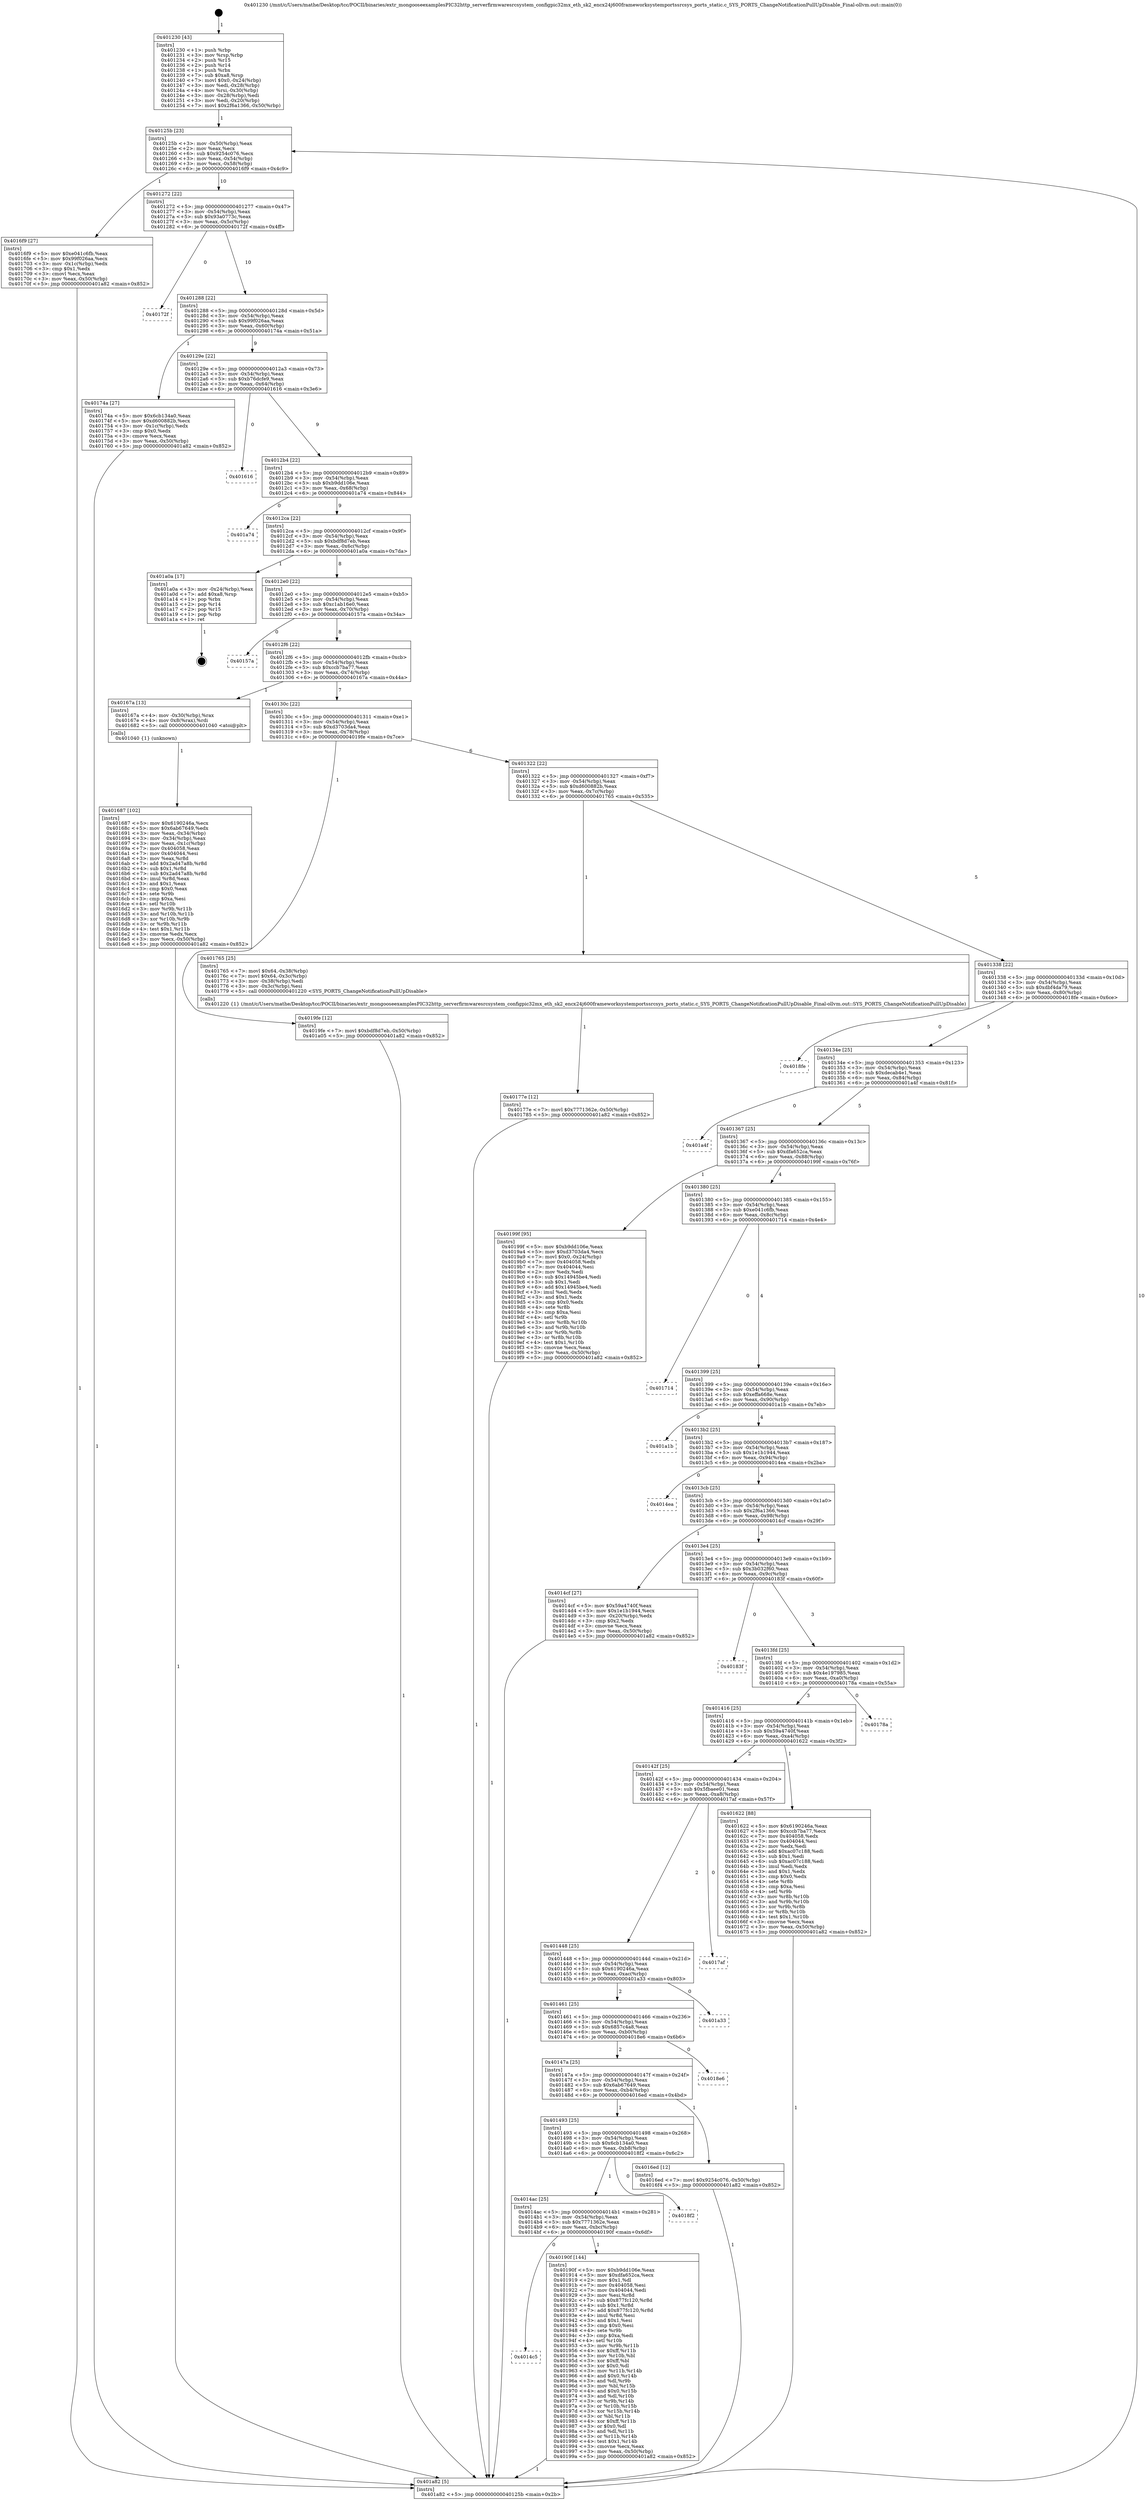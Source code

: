 digraph "0x401230" {
  label = "0x401230 (/mnt/c/Users/mathe/Desktop/tcc/POCII/binaries/extr_mongooseexamplesPIC32http_serverfirmwaresrcsystem_configpic32mx_eth_sk2_encx24j600frameworksystemportssrcsys_ports_static.c_SYS_PORTS_ChangeNotificationPullUpDisable_Final-ollvm.out::main(0))"
  labelloc = "t"
  node[shape=record]

  Entry [label="",width=0.3,height=0.3,shape=circle,fillcolor=black,style=filled]
  "0x40125b" [label="{
     0x40125b [23]\l
     | [instrs]\l
     &nbsp;&nbsp;0x40125b \<+3\>: mov -0x50(%rbp),%eax\l
     &nbsp;&nbsp;0x40125e \<+2\>: mov %eax,%ecx\l
     &nbsp;&nbsp;0x401260 \<+6\>: sub $0x9254c076,%ecx\l
     &nbsp;&nbsp;0x401266 \<+3\>: mov %eax,-0x54(%rbp)\l
     &nbsp;&nbsp;0x401269 \<+3\>: mov %ecx,-0x58(%rbp)\l
     &nbsp;&nbsp;0x40126c \<+6\>: je 00000000004016f9 \<main+0x4c9\>\l
  }"]
  "0x4016f9" [label="{
     0x4016f9 [27]\l
     | [instrs]\l
     &nbsp;&nbsp;0x4016f9 \<+5\>: mov $0xe041c6fb,%eax\l
     &nbsp;&nbsp;0x4016fe \<+5\>: mov $0x99f026aa,%ecx\l
     &nbsp;&nbsp;0x401703 \<+3\>: mov -0x1c(%rbp),%edx\l
     &nbsp;&nbsp;0x401706 \<+3\>: cmp $0x1,%edx\l
     &nbsp;&nbsp;0x401709 \<+3\>: cmovl %ecx,%eax\l
     &nbsp;&nbsp;0x40170c \<+3\>: mov %eax,-0x50(%rbp)\l
     &nbsp;&nbsp;0x40170f \<+5\>: jmp 0000000000401a82 \<main+0x852\>\l
  }"]
  "0x401272" [label="{
     0x401272 [22]\l
     | [instrs]\l
     &nbsp;&nbsp;0x401272 \<+5\>: jmp 0000000000401277 \<main+0x47\>\l
     &nbsp;&nbsp;0x401277 \<+3\>: mov -0x54(%rbp),%eax\l
     &nbsp;&nbsp;0x40127a \<+5\>: sub $0x93a0773c,%eax\l
     &nbsp;&nbsp;0x40127f \<+3\>: mov %eax,-0x5c(%rbp)\l
     &nbsp;&nbsp;0x401282 \<+6\>: je 000000000040172f \<main+0x4ff\>\l
  }"]
  Exit [label="",width=0.3,height=0.3,shape=circle,fillcolor=black,style=filled,peripheries=2]
  "0x40172f" [label="{
     0x40172f\l
  }", style=dashed]
  "0x401288" [label="{
     0x401288 [22]\l
     | [instrs]\l
     &nbsp;&nbsp;0x401288 \<+5\>: jmp 000000000040128d \<main+0x5d\>\l
     &nbsp;&nbsp;0x40128d \<+3\>: mov -0x54(%rbp),%eax\l
     &nbsp;&nbsp;0x401290 \<+5\>: sub $0x99f026aa,%eax\l
     &nbsp;&nbsp;0x401295 \<+3\>: mov %eax,-0x60(%rbp)\l
     &nbsp;&nbsp;0x401298 \<+6\>: je 000000000040174a \<main+0x51a\>\l
  }"]
  "0x4014c5" [label="{
     0x4014c5\l
  }", style=dashed]
  "0x40174a" [label="{
     0x40174a [27]\l
     | [instrs]\l
     &nbsp;&nbsp;0x40174a \<+5\>: mov $0x6cb134a0,%eax\l
     &nbsp;&nbsp;0x40174f \<+5\>: mov $0xd600882b,%ecx\l
     &nbsp;&nbsp;0x401754 \<+3\>: mov -0x1c(%rbp),%edx\l
     &nbsp;&nbsp;0x401757 \<+3\>: cmp $0x0,%edx\l
     &nbsp;&nbsp;0x40175a \<+3\>: cmove %ecx,%eax\l
     &nbsp;&nbsp;0x40175d \<+3\>: mov %eax,-0x50(%rbp)\l
     &nbsp;&nbsp;0x401760 \<+5\>: jmp 0000000000401a82 \<main+0x852\>\l
  }"]
  "0x40129e" [label="{
     0x40129e [22]\l
     | [instrs]\l
     &nbsp;&nbsp;0x40129e \<+5\>: jmp 00000000004012a3 \<main+0x73\>\l
     &nbsp;&nbsp;0x4012a3 \<+3\>: mov -0x54(%rbp),%eax\l
     &nbsp;&nbsp;0x4012a6 \<+5\>: sub $0xb76dcfe9,%eax\l
     &nbsp;&nbsp;0x4012ab \<+3\>: mov %eax,-0x64(%rbp)\l
     &nbsp;&nbsp;0x4012ae \<+6\>: je 0000000000401616 \<main+0x3e6\>\l
  }"]
  "0x40190f" [label="{
     0x40190f [144]\l
     | [instrs]\l
     &nbsp;&nbsp;0x40190f \<+5\>: mov $0xb9dd106e,%eax\l
     &nbsp;&nbsp;0x401914 \<+5\>: mov $0xdfa652ca,%ecx\l
     &nbsp;&nbsp;0x401919 \<+2\>: mov $0x1,%dl\l
     &nbsp;&nbsp;0x40191b \<+7\>: mov 0x404058,%esi\l
     &nbsp;&nbsp;0x401922 \<+7\>: mov 0x404044,%edi\l
     &nbsp;&nbsp;0x401929 \<+3\>: mov %esi,%r8d\l
     &nbsp;&nbsp;0x40192c \<+7\>: sub $0x877fc120,%r8d\l
     &nbsp;&nbsp;0x401933 \<+4\>: sub $0x1,%r8d\l
     &nbsp;&nbsp;0x401937 \<+7\>: add $0x877fc120,%r8d\l
     &nbsp;&nbsp;0x40193e \<+4\>: imul %r8d,%esi\l
     &nbsp;&nbsp;0x401942 \<+3\>: and $0x1,%esi\l
     &nbsp;&nbsp;0x401945 \<+3\>: cmp $0x0,%esi\l
     &nbsp;&nbsp;0x401948 \<+4\>: sete %r9b\l
     &nbsp;&nbsp;0x40194c \<+3\>: cmp $0xa,%edi\l
     &nbsp;&nbsp;0x40194f \<+4\>: setl %r10b\l
     &nbsp;&nbsp;0x401953 \<+3\>: mov %r9b,%r11b\l
     &nbsp;&nbsp;0x401956 \<+4\>: xor $0xff,%r11b\l
     &nbsp;&nbsp;0x40195a \<+3\>: mov %r10b,%bl\l
     &nbsp;&nbsp;0x40195d \<+3\>: xor $0xff,%bl\l
     &nbsp;&nbsp;0x401960 \<+3\>: xor $0x0,%dl\l
     &nbsp;&nbsp;0x401963 \<+3\>: mov %r11b,%r14b\l
     &nbsp;&nbsp;0x401966 \<+4\>: and $0x0,%r14b\l
     &nbsp;&nbsp;0x40196a \<+3\>: and %dl,%r9b\l
     &nbsp;&nbsp;0x40196d \<+3\>: mov %bl,%r15b\l
     &nbsp;&nbsp;0x401970 \<+4\>: and $0x0,%r15b\l
     &nbsp;&nbsp;0x401974 \<+3\>: and %dl,%r10b\l
     &nbsp;&nbsp;0x401977 \<+3\>: or %r9b,%r14b\l
     &nbsp;&nbsp;0x40197a \<+3\>: or %r10b,%r15b\l
     &nbsp;&nbsp;0x40197d \<+3\>: xor %r15b,%r14b\l
     &nbsp;&nbsp;0x401980 \<+3\>: or %bl,%r11b\l
     &nbsp;&nbsp;0x401983 \<+4\>: xor $0xff,%r11b\l
     &nbsp;&nbsp;0x401987 \<+3\>: or $0x0,%dl\l
     &nbsp;&nbsp;0x40198a \<+3\>: and %dl,%r11b\l
     &nbsp;&nbsp;0x40198d \<+3\>: or %r11b,%r14b\l
     &nbsp;&nbsp;0x401990 \<+4\>: test $0x1,%r14b\l
     &nbsp;&nbsp;0x401994 \<+3\>: cmovne %ecx,%eax\l
     &nbsp;&nbsp;0x401997 \<+3\>: mov %eax,-0x50(%rbp)\l
     &nbsp;&nbsp;0x40199a \<+5\>: jmp 0000000000401a82 \<main+0x852\>\l
  }"]
  "0x401616" [label="{
     0x401616\l
  }", style=dashed]
  "0x4012b4" [label="{
     0x4012b4 [22]\l
     | [instrs]\l
     &nbsp;&nbsp;0x4012b4 \<+5\>: jmp 00000000004012b9 \<main+0x89\>\l
     &nbsp;&nbsp;0x4012b9 \<+3\>: mov -0x54(%rbp),%eax\l
     &nbsp;&nbsp;0x4012bc \<+5\>: sub $0xb9dd106e,%eax\l
     &nbsp;&nbsp;0x4012c1 \<+3\>: mov %eax,-0x68(%rbp)\l
     &nbsp;&nbsp;0x4012c4 \<+6\>: je 0000000000401a74 \<main+0x844\>\l
  }"]
  "0x4014ac" [label="{
     0x4014ac [25]\l
     | [instrs]\l
     &nbsp;&nbsp;0x4014ac \<+5\>: jmp 00000000004014b1 \<main+0x281\>\l
     &nbsp;&nbsp;0x4014b1 \<+3\>: mov -0x54(%rbp),%eax\l
     &nbsp;&nbsp;0x4014b4 \<+5\>: sub $0x7771362e,%eax\l
     &nbsp;&nbsp;0x4014b9 \<+6\>: mov %eax,-0xbc(%rbp)\l
     &nbsp;&nbsp;0x4014bf \<+6\>: je 000000000040190f \<main+0x6df\>\l
  }"]
  "0x401a74" [label="{
     0x401a74\l
  }", style=dashed]
  "0x4012ca" [label="{
     0x4012ca [22]\l
     | [instrs]\l
     &nbsp;&nbsp;0x4012ca \<+5\>: jmp 00000000004012cf \<main+0x9f\>\l
     &nbsp;&nbsp;0x4012cf \<+3\>: mov -0x54(%rbp),%eax\l
     &nbsp;&nbsp;0x4012d2 \<+5\>: sub $0xbdf8d7eb,%eax\l
     &nbsp;&nbsp;0x4012d7 \<+3\>: mov %eax,-0x6c(%rbp)\l
     &nbsp;&nbsp;0x4012da \<+6\>: je 0000000000401a0a \<main+0x7da\>\l
  }"]
  "0x4018f2" [label="{
     0x4018f2\l
  }", style=dashed]
  "0x401a0a" [label="{
     0x401a0a [17]\l
     | [instrs]\l
     &nbsp;&nbsp;0x401a0a \<+3\>: mov -0x24(%rbp),%eax\l
     &nbsp;&nbsp;0x401a0d \<+7\>: add $0xa8,%rsp\l
     &nbsp;&nbsp;0x401a14 \<+1\>: pop %rbx\l
     &nbsp;&nbsp;0x401a15 \<+2\>: pop %r14\l
     &nbsp;&nbsp;0x401a17 \<+2\>: pop %r15\l
     &nbsp;&nbsp;0x401a19 \<+1\>: pop %rbp\l
     &nbsp;&nbsp;0x401a1a \<+1\>: ret\l
  }"]
  "0x4012e0" [label="{
     0x4012e0 [22]\l
     | [instrs]\l
     &nbsp;&nbsp;0x4012e0 \<+5\>: jmp 00000000004012e5 \<main+0xb5\>\l
     &nbsp;&nbsp;0x4012e5 \<+3\>: mov -0x54(%rbp),%eax\l
     &nbsp;&nbsp;0x4012e8 \<+5\>: sub $0xc1ab16e0,%eax\l
     &nbsp;&nbsp;0x4012ed \<+3\>: mov %eax,-0x70(%rbp)\l
     &nbsp;&nbsp;0x4012f0 \<+6\>: je 000000000040157a \<main+0x34a\>\l
  }"]
  "0x40177e" [label="{
     0x40177e [12]\l
     | [instrs]\l
     &nbsp;&nbsp;0x40177e \<+7\>: movl $0x7771362e,-0x50(%rbp)\l
     &nbsp;&nbsp;0x401785 \<+5\>: jmp 0000000000401a82 \<main+0x852\>\l
  }"]
  "0x40157a" [label="{
     0x40157a\l
  }", style=dashed]
  "0x4012f6" [label="{
     0x4012f6 [22]\l
     | [instrs]\l
     &nbsp;&nbsp;0x4012f6 \<+5\>: jmp 00000000004012fb \<main+0xcb\>\l
     &nbsp;&nbsp;0x4012fb \<+3\>: mov -0x54(%rbp),%eax\l
     &nbsp;&nbsp;0x4012fe \<+5\>: sub $0xccb7ba77,%eax\l
     &nbsp;&nbsp;0x401303 \<+3\>: mov %eax,-0x74(%rbp)\l
     &nbsp;&nbsp;0x401306 \<+6\>: je 000000000040167a \<main+0x44a\>\l
  }"]
  "0x401493" [label="{
     0x401493 [25]\l
     | [instrs]\l
     &nbsp;&nbsp;0x401493 \<+5\>: jmp 0000000000401498 \<main+0x268\>\l
     &nbsp;&nbsp;0x401498 \<+3\>: mov -0x54(%rbp),%eax\l
     &nbsp;&nbsp;0x40149b \<+5\>: sub $0x6cb134a0,%eax\l
     &nbsp;&nbsp;0x4014a0 \<+6\>: mov %eax,-0xb8(%rbp)\l
     &nbsp;&nbsp;0x4014a6 \<+6\>: je 00000000004018f2 \<main+0x6c2\>\l
  }"]
  "0x40167a" [label="{
     0x40167a [13]\l
     | [instrs]\l
     &nbsp;&nbsp;0x40167a \<+4\>: mov -0x30(%rbp),%rax\l
     &nbsp;&nbsp;0x40167e \<+4\>: mov 0x8(%rax),%rdi\l
     &nbsp;&nbsp;0x401682 \<+5\>: call 0000000000401040 \<atoi@plt\>\l
     | [calls]\l
     &nbsp;&nbsp;0x401040 \{1\} (unknown)\l
  }"]
  "0x40130c" [label="{
     0x40130c [22]\l
     | [instrs]\l
     &nbsp;&nbsp;0x40130c \<+5\>: jmp 0000000000401311 \<main+0xe1\>\l
     &nbsp;&nbsp;0x401311 \<+3\>: mov -0x54(%rbp),%eax\l
     &nbsp;&nbsp;0x401314 \<+5\>: sub $0xd3703da4,%eax\l
     &nbsp;&nbsp;0x401319 \<+3\>: mov %eax,-0x78(%rbp)\l
     &nbsp;&nbsp;0x40131c \<+6\>: je 00000000004019fe \<main+0x7ce\>\l
  }"]
  "0x4016ed" [label="{
     0x4016ed [12]\l
     | [instrs]\l
     &nbsp;&nbsp;0x4016ed \<+7\>: movl $0x9254c076,-0x50(%rbp)\l
     &nbsp;&nbsp;0x4016f4 \<+5\>: jmp 0000000000401a82 \<main+0x852\>\l
  }"]
  "0x4019fe" [label="{
     0x4019fe [12]\l
     | [instrs]\l
     &nbsp;&nbsp;0x4019fe \<+7\>: movl $0xbdf8d7eb,-0x50(%rbp)\l
     &nbsp;&nbsp;0x401a05 \<+5\>: jmp 0000000000401a82 \<main+0x852\>\l
  }"]
  "0x401322" [label="{
     0x401322 [22]\l
     | [instrs]\l
     &nbsp;&nbsp;0x401322 \<+5\>: jmp 0000000000401327 \<main+0xf7\>\l
     &nbsp;&nbsp;0x401327 \<+3\>: mov -0x54(%rbp),%eax\l
     &nbsp;&nbsp;0x40132a \<+5\>: sub $0xd600882b,%eax\l
     &nbsp;&nbsp;0x40132f \<+3\>: mov %eax,-0x7c(%rbp)\l
     &nbsp;&nbsp;0x401332 \<+6\>: je 0000000000401765 \<main+0x535\>\l
  }"]
  "0x40147a" [label="{
     0x40147a [25]\l
     | [instrs]\l
     &nbsp;&nbsp;0x40147a \<+5\>: jmp 000000000040147f \<main+0x24f\>\l
     &nbsp;&nbsp;0x40147f \<+3\>: mov -0x54(%rbp),%eax\l
     &nbsp;&nbsp;0x401482 \<+5\>: sub $0x6ab67649,%eax\l
     &nbsp;&nbsp;0x401487 \<+6\>: mov %eax,-0xb4(%rbp)\l
     &nbsp;&nbsp;0x40148d \<+6\>: je 00000000004016ed \<main+0x4bd\>\l
  }"]
  "0x401765" [label="{
     0x401765 [25]\l
     | [instrs]\l
     &nbsp;&nbsp;0x401765 \<+7\>: movl $0x64,-0x38(%rbp)\l
     &nbsp;&nbsp;0x40176c \<+7\>: movl $0x64,-0x3c(%rbp)\l
     &nbsp;&nbsp;0x401773 \<+3\>: mov -0x38(%rbp),%edi\l
     &nbsp;&nbsp;0x401776 \<+3\>: mov -0x3c(%rbp),%esi\l
     &nbsp;&nbsp;0x401779 \<+5\>: call 0000000000401220 \<SYS_PORTS_ChangeNotificationPullUpDisable\>\l
     | [calls]\l
     &nbsp;&nbsp;0x401220 \{1\} (/mnt/c/Users/mathe/Desktop/tcc/POCII/binaries/extr_mongooseexamplesPIC32http_serverfirmwaresrcsystem_configpic32mx_eth_sk2_encx24j600frameworksystemportssrcsys_ports_static.c_SYS_PORTS_ChangeNotificationPullUpDisable_Final-ollvm.out::SYS_PORTS_ChangeNotificationPullUpDisable)\l
  }"]
  "0x401338" [label="{
     0x401338 [22]\l
     | [instrs]\l
     &nbsp;&nbsp;0x401338 \<+5\>: jmp 000000000040133d \<main+0x10d\>\l
     &nbsp;&nbsp;0x40133d \<+3\>: mov -0x54(%rbp),%eax\l
     &nbsp;&nbsp;0x401340 \<+5\>: sub $0xdbf4da79,%eax\l
     &nbsp;&nbsp;0x401345 \<+3\>: mov %eax,-0x80(%rbp)\l
     &nbsp;&nbsp;0x401348 \<+6\>: je 00000000004018fe \<main+0x6ce\>\l
  }"]
  "0x4018e6" [label="{
     0x4018e6\l
  }", style=dashed]
  "0x4018fe" [label="{
     0x4018fe\l
  }", style=dashed]
  "0x40134e" [label="{
     0x40134e [25]\l
     | [instrs]\l
     &nbsp;&nbsp;0x40134e \<+5\>: jmp 0000000000401353 \<main+0x123\>\l
     &nbsp;&nbsp;0x401353 \<+3\>: mov -0x54(%rbp),%eax\l
     &nbsp;&nbsp;0x401356 \<+5\>: sub $0xdecab4e1,%eax\l
     &nbsp;&nbsp;0x40135b \<+6\>: mov %eax,-0x84(%rbp)\l
     &nbsp;&nbsp;0x401361 \<+6\>: je 0000000000401a4f \<main+0x81f\>\l
  }"]
  "0x401461" [label="{
     0x401461 [25]\l
     | [instrs]\l
     &nbsp;&nbsp;0x401461 \<+5\>: jmp 0000000000401466 \<main+0x236\>\l
     &nbsp;&nbsp;0x401466 \<+3\>: mov -0x54(%rbp),%eax\l
     &nbsp;&nbsp;0x401469 \<+5\>: sub $0x6857c4a8,%eax\l
     &nbsp;&nbsp;0x40146e \<+6\>: mov %eax,-0xb0(%rbp)\l
     &nbsp;&nbsp;0x401474 \<+6\>: je 00000000004018e6 \<main+0x6b6\>\l
  }"]
  "0x401a4f" [label="{
     0x401a4f\l
  }", style=dashed]
  "0x401367" [label="{
     0x401367 [25]\l
     | [instrs]\l
     &nbsp;&nbsp;0x401367 \<+5\>: jmp 000000000040136c \<main+0x13c\>\l
     &nbsp;&nbsp;0x40136c \<+3\>: mov -0x54(%rbp),%eax\l
     &nbsp;&nbsp;0x40136f \<+5\>: sub $0xdfa652ca,%eax\l
     &nbsp;&nbsp;0x401374 \<+6\>: mov %eax,-0x88(%rbp)\l
     &nbsp;&nbsp;0x40137a \<+6\>: je 000000000040199f \<main+0x76f\>\l
  }"]
  "0x401a33" [label="{
     0x401a33\l
  }", style=dashed]
  "0x40199f" [label="{
     0x40199f [95]\l
     | [instrs]\l
     &nbsp;&nbsp;0x40199f \<+5\>: mov $0xb9dd106e,%eax\l
     &nbsp;&nbsp;0x4019a4 \<+5\>: mov $0xd3703da4,%ecx\l
     &nbsp;&nbsp;0x4019a9 \<+7\>: movl $0x0,-0x24(%rbp)\l
     &nbsp;&nbsp;0x4019b0 \<+7\>: mov 0x404058,%edx\l
     &nbsp;&nbsp;0x4019b7 \<+7\>: mov 0x404044,%esi\l
     &nbsp;&nbsp;0x4019be \<+2\>: mov %edx,%edi\l
     &nbsp;&nbsp;0x4019c0 \<+6\>: sub $0x14945be4,%edi\l
     &nbsp;&nbsp;0x4019c6 \<+3\>: sub $0x1,%edi\l
     &nbsp;&nbsp;0x4019c9 \<+6\>: add $0x14945be4,%edi\l
     &nbsp;&nbsp;0x4019cf \<+3\>: imul %edi,%edx\l
     &nbsp;&nbsp;0x4019d2 \<+3\>: and $0x1,%edx\l
     &nbsp;&nbsp;0x4019d5 \<+3\>: cmp $0x0,%edx\l
     &nbsp;&nbsp;0x4019d8 \<+4\>: sete %r8b\l
     &nbsp;&nbsp;0x4019dc \<+3\>: cmp $0xa,%esi\l
     &nbsp;&nbsp;0x4019df \<+4\>: setl %r9b\l
     &nbsp;&nbsp;0x4019e3 \<+3\>: mov %r8b,%r10b\l
     &nbsp;&nbsp;0x4019e6 \<+3\>: and %r9b,%r10b\l
     &nbsp;&nbsp;0x4019e9 \<+3\>: xor %r9b,%r8b\l
     &nbsp;&nbsp;0x4019ec \<+3\>: or %r8b,%r10b\l
     &nbsp;&nbsp;0x4019ef \<+4\>: test $0x1,%r10b\l
     &nbsp;&nbsp;0x4019f3 \<+3\>: cmovne %ecx,%eax\l
     &nbsp;&nbsp;0x4019f6 \<+3\>: mov %eax,-0x50(%rbp)\l
     &nbsp;&nbsp;0x4019f9 \<+5\>: jmp 0000000000401a82 \<main+0x852\>\l
  }"]
  "0x401380" [label="{
     0x401380 [25]\l
     | [instrs]\l
     &nbsp;&nbsp;0x401380 \<+5\>: jmp 0000000000401385 \<main+0x155\>\l
     &nbsp;&nbsp;0x401385 \<+3\>: mov -0x54(%rbp),%eax\l
     &nbsp;&nbsp;0x401388 \<+5\>: sub $0xe041c6fb,%eax\l
     &nbsp;&nbsp;0x40138d \<+6\>: mov %eax,-0x8c(%rbp)\l
     &nbsp;&nbsp;0x401393 \<+6\>: je 0000000000401714 \<main+0x4e4\>\l
  }"]
  "0x401448" [label="{
     0x401448 [25]\l
     | [instrs]\l
     &nbsp;&nbsp;0x401448 \<+5\>: jmp 000000000040144d \<main+0x21d\>\l
     &nbsp;&nbsp;0x40144d \<+3\>: mov -0x54(%rbp),%eax\l
     &nbsp;&nbsp;0x401450 \<+5\>: sub $0x6190246a,%eax\l
     &nbsp;&nbsp;0x401455 \<+6\>: mov %eax,-0xac(%rbp)\l
     &nbsp;&nbsp;0x40145b \<+6\>: je 0000000000401a33 \<main+0x803\>\l
  }"]
  "0x401714" [label="{
     0x401714\l
  }", style=dashed]
  "0x401399" [label="{
     0x401399 [25]\l
     | [instrs]\l
     &nbsp;&nbsp;0x401399 \<+5\>: jmp 000000000040139e \<main+0x16e\>\l
     &nbsp;&nbsp;0x40139e \<+3\>: mov -0x54(%rbp),%eax\l
     &nbsp;&nbsp;0x4013a1 \<+5\>: sub $0xeffa668e,%eax\l
     &nbsp;&nbsp;0x4013a6 \<+6\>: mov %eax,-0x90(%rbp)\l
     &nbsp;&nbsp;0x4013ac \<+6\>: je 0000000000401a1b \<main+0x7eb\>\l
  }"]
  "0x4017af" [label="{
     0x4017af\l
  }", style=dashed]
  "0x401a1b" [label="{
     0x401a1b\l
  }", style=dashed]
  "0x4013b2" [label="{
     0x4013b2 [25]\l
     | [instrs]\l
     &nbsp;&nbsp;0x4013b2 \<+5\>: jmp 00000000004013b7 \<main+0x187\>\l
     &nbsp;&nbsp;0x4013b7 \<+3\>: mov -0x54(%rbp),%eax\l
     &nbsp;&nbsp;0x4013ba \<+5\>: sub $0x1e1b1944,%eax\l
     &nbsp;&nbsp;0x4013bf \<+6\>: mov %eax,-0x94(%rbp)\l
     &nbsp;&nbsp;0x4013c5 \<+6\>: je 00000000004014ea \<main+0x2ba\>\l
  }"]
  "0x401687" [label="{
     0x401687 [102]\l
     | [instrs]\l
     &nbsp;&nbsp;0x401687 \<+5\>: mov $0x6190246a,%ecx\l
     &nbsp;&nbsp;0x40168c \<+5\>: mov $0x6ab67649,%edx\l
     &nbsp;&nbsp;0x401691 \<+3\>: mov %eax,-0x34(%rbp)\l
     &nbsp;&nbsp;0x401694 \<+3\>: mov -0x34(%rbp),%eax\l
     &nbsp;&nbsp;0x401697 \<+3\>: mov %eax,-0x1c(%rbp)\l
     &nbsp;&nbsp;0x40169a \<+7\>: mov 0x404058,%eax\l
     &nbsp;&nbsp;0x4016a1 \<+7\>: mov 0x404044,%esi\l
     &nbsp;&nbsp;0x4016a8 \<+3\>: mov %eax,%r8d\l
     &nbsp;&nbsp;0x4016ab \<+7\>: add $0x2ad47a8b,%r8d\l
     &nbsp;&nbsp;0x4016b2 \<+4\>: sub $0x1,%r8d\l
     &nbsp;&nbsp;0x4016b6 \<+7\>: sub $0x2ad47a8b,%r8d\l
     &nbsp;&nbsp;0x4016bd \<+4\>: imul %r8d,%eax\l
     &nbsp;&nbsp;0x4016c1 \<+3\>: and $0x1,%eax\l
     &nbsp;&nbsp;0x4016c4 \<+3\>: cmp $0x0,%eax\l
     &nbsp;&nbsp;0x4016c7 \<+4\>: sete %r9b\l
     &nbsp;&nbsp;0x4016cb \<+3\>: cmp $0xa,%esi\l
     &nbsp;&nbsp;0x4016ce \<+4\>: setl %r10b\l
     &nbsp;&nbsp;0x4016d2 \<+3\>: mov %r9b,%r11b\l
     &nbsp;&nbsp;0x4016d5 \<+3\>: and %r10b,%r11b\l
     &nbsp;&nbsp;0x4016d8 \<+3\>: xor %r10b,%r9b\l
     &nbsp;&nbsp;0x4016db \<+3\>: or %r9b,%r11b\l
     &nbsp;&nbsp;0x4016de \<+4\>: test $0x1,%r11b\l
     &nbsp;&nbsp;0x4016e2 \<+3\>: cmovne %edx,%ecx\l
     &nbsp;&nbsp;0x4016e5 \<+3\>: mov %ecx,-0x50(%rbp)\l
     &nbsp;&nbsp;0x4016e8 \<+5\>: jmp 0000000000401a82 \<main+0x852\>\l
  }"]
  "0x4014ea" [label="{
     0x4014ea\l
  }", style=dashed]
  "0x4013cb" [label="{
     0x4013cb [25]\l
     | [instrs]\l
     &nbsp;&nbsp;0x4013cb \<+5\>: jmp 00000000004013d0 \<main+0x1a0\>\l
     &nbsp;&nbsp;0x4013d0 \<+3\>: mov -0x54(%rbp),%eax\l
     &nbsp;&nbsp;0x4013d3 \<+5\>: sub $0x2f6a1366,%eax\l
     &nbsp;&nbsp;0x4013d8 \<+6\>: mov %eax,-0x98(%rbp)\l
     &nbsp;&nbsp;0x4013de \<+6\>: je 00000000004014cf \<main+0x29f\>\l
  }"]
  "0x40142f" [label="{
     0x40142f [25]\l
     | [instrs]\l
     &nbsp;&nbsp;0x40142f \<+5\>: jmp 0000000000401434 \<main+0x204\>\l
     &nbsp;&nbsp;0x401434 \<+3\>: mov -0x54(%rbp),%eax\l
     &nbsp;&nbsp;0x401437 \<+5\>: sub $0x5fbaee01,%eax\l
     &nbsp;&nbsp;0x40143c \<+6\>: mov %eax,-0xa8(%rbp)\l
     &nbsp;&nbsp;0x401442 \<+6\>: je 00000000004017af \<main+0x57f\>\l
  }"]
  "0x4014cf" [label="{
     0x4014cf [27]\l
     | [instrs]\l
     &nbsp;&nbsp;0x4014cf \<+5\>: mov $0x59a4740f,%eax\l
     &nbsp;&nbsp;0x4014d4 \<+5\>: mov $0x1e1b1944,%ecx\l
     &nbsp;&nbsp;0x4014d9 \<+3\>: mov -0x20(%rbp),%edx\l
     &nbsp;&nbsp;0x4014dc \<+3\>: cmp $0x2,%edx\l
     &nbsp;&nbsp;0x4014df \<+3\>: cmovne %ecx,%eax\l
     &nbsp;&nbsp;0x4014e2 \<+3\>: mov %eax,-0x50(%rbp)\l
     &nbsp;&nbsp;0x4014e5 \<+5\>: jmp 0000000000401a82 \<main+0x852\>\l
  }"]
  "0x4013e4" [label="{
     0x4013e4 [25]\l
     | [instrs]\l
     &nbsp;&nbsp;0x4013e4 \<+5\>: jmp 00000000004013e9 \<main+0x1b9\>\l
     &nbsp;&nbsp;0x4013e9 \<+3\>: mov -0x54(%rbp),%eax\l
     &nbsp;&nbsp;0x4013ec \<+5\>: sub $0x3b032f60,%eax\l
     &nbsp;&nbsp;0x4013f1 \<+6\>: mov %eax,-0x9c(%rbp)\l
     &nbsp;&nbsp;0x4013f7 \<+6\>: je 000000000040183f \<main+0x60f\>\l
  }"]
  "0x401a82" [label="{
     0x401a82 [5]\l
     | [instrs]\l
     &nbsp;&nbsp;0x401a82 \<+5\>: jmp 000000000040125b \<main+0x2b\>\l
  }"]
  "0x401230" [label="{
     0x401230 [43]\l
     | [instrs]\l
     &nbsp;&nbsp;0x401230 \<+1\>: push %rbp\l
     &nbsp;&nbsp;0x401231 \<+3\>: mov %rsp,%rbp\l
     &nbsp;&nbsp;0x401234 \<+2\>: push %r15\l
     &nbsp;&nbsp;0x401236 \<+2\>: push %r14\l
     &nbsp;&nbsp;0x401238 \<+1\>: push %rbx\l
     &nbsp;&nbsp;0x401239 \<+7\>: sub $0xa8,%rsp\l
     &nbsp;&nbsp;0x401240 \<+7\>: movl $0x0,-0x24(%rbp)\l
     &nbsp;&nbsp;0x401247 \<+3\>: mov %edi,-0x28(%rbp)\l
     &nbsp;&nbsp;0x40124a \<+4\>: mov %rsi,-0x30(%rbp)\l
     &nbsp;&nbsp;0x40124e \<+3\>: mov -0x28(%rbp),%edi\l
     &nbsp;&nbsp;0x401251 \<+3\>: mov %edi,-0x20(%rbp)\l
     &nbsp;&nbsp;0x401254 \<+7\>: movl $0x2f6a1366,-0x50(%rbp)\l
  }"]
  "0x401622" [label="{
     0x401622 [88]\l
     | [instrs]\l
     &nbsp;&nbsp;0x401622 \<+5\>: mov $0x6190246a,%eax\l
     &nbsp;&nbsp;0x401627 \<+5\>: mov $0xccb7ba77,%ecx\l
     &nbsp;&nbsp;0x40162c \<+7\>: mov 0x404058,%edx\l
     &nbsp;&nbsp;0x401633 \<+7\>: mov 0x404044,%esi\l
     &nbsp;&nbsp;0x40163a \<+2\>: mov %edx,%edi\l
     &nbsp;&nbsp;0x40163c \<+6\>: add $0xac07c188,%edi\l
     &nbsp;&nbsp;0x401642 \<+3\>: sub $0x1,%edi\l
     &nbsp;&nbsp;0x401645 \<+6\>: sub $0xac07c188,%edi\l
     &nbsp;&nbsp;0x40164b \<+3\>: imul %edi,%edx\l
     &nbsp;&nbsp;0x40164e \<+3\>: and $0x1,%edx\l
     &nbsp;&nbsp;0x401651 \<+3\>: cmp $0x0,%edx\l
     &nbsp;&nbsp;0x401654 \<+4\>: sete %r8b\l
     &nbsp;&nbsp;0x401658 \<+3\>: cmp $0xa,%esi\l
     &nbsp;&nbsp;0x40165b \<+4\>: setl %r9b\l
     &nbsp;&nbsp;0x40165f \<+3\>: mov %r8b,%r10b\l
     &nbsp;&nbsp;0x401662 \<+3\>: and %r9b,%r10b\l
     &nbsp;&nbsp;0x401665 \<+3\>: xor %r9b,%r8b\l
     &nbsp;&nbsp;0x401668 \<+3\>: or %r8b,%r10b\l
     &nbsp;&nbsp;0x40166b \<+4\>: test $0x1,%r10b\l
     &nbsp;&nbsp;0x40166f \<+3\>: cmovne %ecx,%eax\l
     &nbsp;&nbsp;0x401672 \<+3\>: mov %eax,-0x50(%rbp)\l
     &nbsp;&nbsp;0x401675 \<+5\>: jmp 0000000000401a82 \<main+0x852\>\l
  }"]
  "0x40183f" [label="{
     0x40183f\l
  }", style=dashed]
  "0x4013fd" [label="{
     0x4013fd [25]\l
     | [instrs]\l
     &nbsp;&nbsp;0x4013fd \<+5\>: jmp 0000000000401402 \<main+0x1d2\>\l
     &nbsp;&nbsp;0x401402 \<+3\>: mov -0x54(%rbp),%eax\l
     &nbsp;&nbsp;0x401405 \<+5\>: sub $0x4e197985,%eax\l
     &nbsp;&nbsp;0x40140a \<+6\>: mov %eax,-0xa0(%rbp)\l
     &nbsp;&nbsp;0x401410 \<+6\>: je 000000000040178a \<main+0x55a\>\l
  }"]
  "0x401416" [label="{
     0x401416 [25]\l
     | [instrs]\l
     &nbsp;&nbsp;0x401416 \<+5\>: jmp 000000000040141b \<main+0x1eb\>\l
     &nbsp;&nbsp;0x40141b \<+3\>: mov -0x54(%rbp),%eax\l
     &nbsp;&nbsp;0x40141e \<+5\>: sub $0x59a4740f,%eax\l
     &nbsp;&nbsp;0x401423 \<+6\>: mov %eax,-0xa4(%rbp)\l
     &nbsp;&nbsp;0x401429 \<+6\>: je 0000000000401622 \<main+0x3f2\>\l
  }"]
  "0x40178a" [label="{
     0x40178a\l
  }", style=dashed]
  Entry -> "0x401230" [label=" 1"]
  "0x40125b" -> "0x4016f9" [label=" 1"]
  "0x40125b" -> "0x401272" [label=" 10"]
  "0x401a0a" -> Exit [label=" 1"]
  "0x401272" -> "0x40172f" [label=" 0"]
  "0x401272" -> "0x401288" [label=" 10"]
  "0x4019fe" -> "0x401a82" [label=" 1"]
  "0x401288" -> "0x40174a" [label=" 1"]
  "0x401288" -> "0x40129e" [label=" 9"]
  "0x40199f" -> "0x401a82" [label=" 1"]
  "0x40129e" -> "0x401616" [label=" 0"]
  "0x40129e" -> "0x4012b4" [label=" 9"]
  "0x40190f" -> "0x401a82" [label=" 1"]
  "0x4012b4" -> "0x401a74" [label=" 0"]
  "0x4012b4" -> "0x4012ca" [label=" 9"]
  "0x4014ac" -> "0x40190f" [label=" 1"]
  "0x4012ca" -> "0x401a0a" [label=" 1"]
  "0x4012ca" -> "0x4012e0" [label=" 8"]
  "0x4014ac" -> "0x4014c5" [label=" 0"]
  "0x4012e0" -> "0x40157a" [label=" 0"]
  "0x4012e0" -> "0x4012f6" [label=" 8"]
  "0x401493" -> "0x4018f2" [label=" 0"]
  "0x4012f6" -> "0x40167a" [label=" 1"]
  "0x4012f6" -> "0x40130c" [label=" 7"]
  "0x401493" -> "0x4014ac" [label=" 1"]
  "0x40130c" -> "0x4019fe" [label=" 1"]
  "0x40130c" -> "0x401322" [label=" 6"]
  "0x40177e" -> "0x401a82" [label=" 1"]
  "0x401322" -> "0x401765" [label=" 1"]
  "0x401322" -> "0x401338" [label=" 5"]
  "0x40174a" -> "0x401a82" [label=" 1"]
  "0x401338" -> "0x4018fe" [label=" 0"]
  "0x401338" -> "0x40134e" [label=" 5"]
  "0x4016f9" -> "0x401a82" [label=" 1"]
  "0x40134e" -> "0x401a4f" [label=" 0"]
  "0x40134e" -> "0x401367" [label=" 5"]
  "0x40147a" -> "0x401493" [label=" 1"]
  "0x401367" -> "0x40199f" [label=" 1"]
  "0x401367" -> "0x401380" [label=" 4"]
  "0x40147a" -> "0x4016ed" [label=" 1"]
  "0x401380" -> "0x401714" [label=" 0"]
  "0x401380" -> "0x401399" [label=" 4"]
  "0x401461" -> "0x40147a" [label=" 2"]
  "0x401399" -> "0x401a1b" [label=" 0"]
  "0x401399" -> "0x4013b2" [label=" 4"]
  "0x401461" -> "0x4018e6" [label=" 0"]
  "0x4013b2" -> "0x4014ea" [label=" 0"]
  "0x4013b2" -> "0x4013cb" [label=" 4"]
  "0x401448" -> "0x401461" [label=" 2"]
  "0x4013cb" -> "0x4014cf" [label=" 1"]
  "0x4013cb" -> "0x4013e4" [label=" 3"]
  "0x4014cf" -> "0x401a82" [label=" 1"]
  "0x401230" -> "0x40125b" [label=" 1"]
  "0x401a82" -> "0x40125b" [label=" 10"]
  "0x401448" -> "0x401a33" [label=" 0"]
  "0x4013e4" -> "0x40183f" [label=" 0"]
  "0x4013e4" -> "0x4013fd" [label=" 3"]
  "0x401765" -> "0x40177e" [label=" 1"]
  "0x4013fd" -> "0x40178a" [label=" 0"]
  "0x4013fd" -> "0x401416" [label=" 3"]
  "0x40142f" -> "0x401448" [label=" 2"]
  "0x401416" -> "0x401622" [label=" 1"]
  "0x401416" -> "0x40142f" [label=" 2"]
  "0x401622" -> "0x401a82" [label=" 1"]
  "0x40167a" -> "0x401687" [label=" 1"]
  "0x401687" -> "0x401a82" [label=" 1"]
  "0x4016ed" -> "0x401a82" [label=" 1"]
  "0x40142f" -> "0x4017af" [label=" 0"]
}
